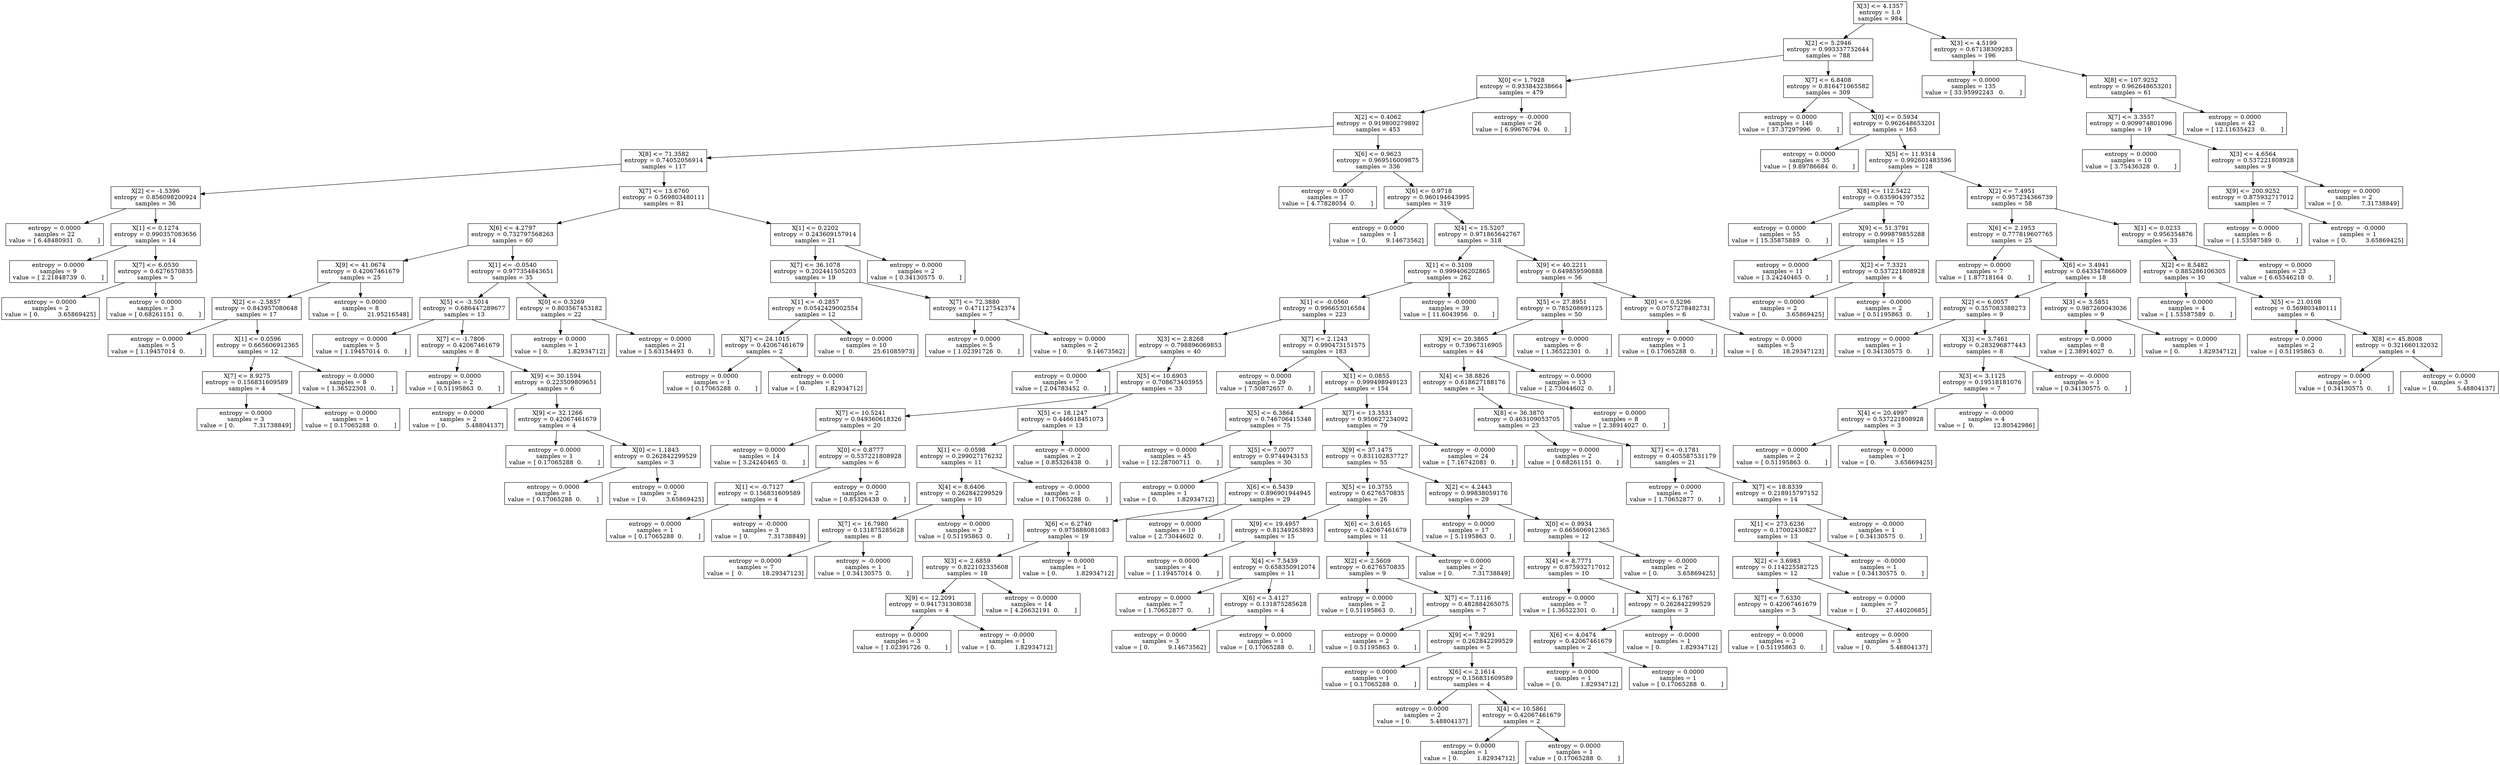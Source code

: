 digraph Tree {
0 [label="X[3] <= 4.1357\nentropy = 1.0\nsamples = 984", shape="box"] ;
1 [label="X[2] <= 5.2946\nentropy = 0.993337732644\nsamples = 788", shape="box"] ;
0 -> 1 ;
2 [label="X[0] <= 1.7928\nentropy = 0.933843238664\nsamples = 479", shape="box"] ;
1 -> 2 ;
3 [label="X[2] <= 0.4062\nentropy = 0.919800279892\nsamples = 453", shape="box"] ;
2 -> 3 ;
4 [label="X[8] <= 71.3582\nentropy = 0.74052056914\nsamples = 117", shape="box"] ;
3 -> 4 ;
5 [label="X[2] <= -1.5396\nentropy = 0.856098200924\nsamples = 36", shape="box"] ;
4 -> 5 ;
6 [label="entropy = 0.0000\nsamples = 22\nvalue = [ 6.48480931  0.        ]", shape="box"] ;
5 -> 6 ;
7 [label="X[1] <= 0.1274\nentropy = 0.990357083656\nsamples = 14", shape="box"] ;
5 -> 7 ;
8 [label="entropy = 0.0000\nsamples = 9\nvalue = [ 2.21848739  0.        ]", shape="box"] ;
7 -> 8 ;
9 [label="X[7] <= 6.0530\nentropy = 0.6276570835\nsamples = 5", shape="box"] ;
7 -> 9 ;
10 [label="entropy = 0.0000\nsamples = 2\nvalue = [ 0.          3.65869425]", shape="box"] ;
9 -> 10 ;
11 [label="entropy = 0.0000\nsamples = 3\nvalue = [ 0.68261151  0.        ]", shape="box"] ;
9 -> 11 ;
12 [label="X[7] <= 13.6760\nentropy = 0.569803480111\nsamples = 81", shape="box"] ;
4 -> 12 ;
13 [label="X[6] <= 4.2797\nentropy = 0.732797568263\nsamples = 60", shape="box"] ;
12 -> 13 ;
14 [label="X[9] <= 41.0674\nentropy = 0.42067461679\nsamples = 25", shape="box"] ;
13 -> 14 ;
15 [label="X[2] <= -2.5857\nentropy = 0.843957080648\nsamples = 17", shape="box"] ;
14 -> 15 ;
16 [label="entropy = 0.0000\nsamples = 5\nvalue = [ 1.19457014  0.        ]", shape="box"] ;
15 -> 16 ;
17 [label="X[1] <= 0.0596\nentropy = 0.665606912365\nsamples = 12", shape="box"] ;
15 -> 17 ;
18 [label="X[7] <= 8.9275\nentropy = 0.156831609589\nsamples = 4", shape="box"] ;
17 -> 18 ;
19 [label="entropy = 0.0000\nsamples = 3\nvalue = [ 0.          7.31738849]", shape="box"] ;
18 -> 19 ;
20 [label="entropy = 0.0000\nsamples = 1\nvalue = [ 0.17065288  0.        ]", shape="box"] ;
18 -> 20 ;
21 [label="entropy = 0.0000\nsamples = 8\nvalue = [ 1.36522301  0.        ]", shape="box"] ;
17 -> 21 ;
22 [label="entropy = 0.0000\nsamples = 8\nvalue = [  0.          21.95216548]", shape="box"] ;
14 -> 22 ;
23 [label="X[1] <= -0.0540\nentropy = 0.977354843651\nsamples = 35", shape="box"] ;
13 -> 23 ;
24 [label="X[5] <= -3.5014\nentropy = 0.686447289677\nsamples = 13", shape="box"] ;
23 -> 24 ;
25 [label="entropy = 0.0000\nsamples = 5\nvalue = [ 1.19457014  0.        ]", shape="box"] ;
24 -> 25 ;
26 [label="X[7] <= -1.7806\nentropy = 0.42067461679\nsamples = 8", shape="box"] ;
24 -> 26 ;
27 [label="entropy = 0.0000\nsamples = 2\nvalue = [ 0.51195863  0.        ]", shape="box"] ;
26 -> 27 ;
28 [label="X[9] <= 30.1594\nentropy = 0.223509809651\nsamples = 6", shape="box"] ;
26 -> 28 ;
29 [label="entropy = 0.0000\nsamples = 2\nvalue = [ 0.          5.48804137]", shape="box"] ;
28 -> 29 ;
30 [label="X[9] <= 32.1266\nentropy = 0.42067461679\nsamples = 4", shape="box"] ;
28 -> 30 ;
31 [label="entropy = 0.0000\nsamples = 1\nvalue = [ 0.17065288  0.        ]", shape="box"] ;
30 -> 31 ;
32 [label="X[0] <= 1.1843\nentropy = 0.262842299529\nsamples = 3", shape="box"] ;
30 -> 32 ;
33 [label="entropy = 0.0000\nsamples = 1\nvalue = [ 0.17065288  0.        ]", shape="box"] ;
32 -> 33 ;
34 [label="entropy = 0.0000\nsamples = 2\nvalue = [ 0.          3.65869425]", shape="box"] ;
32 -> 34 ;
35 [label="X[0] <= 0.3269\nentropy = 0.803567453182\nsamples = 22", shape="box"] ;
23 -> 35 ;
36 [label="entropy = 0.0000\nsamples = 1\nvalue = [ 0.          1.82934712]", shape="box"] ;
35 -> 36 ;
37 [label="entropy = 0.0000\nsamples = 21\nvalue = [ 5.63154493  0.        ]", shape="box"] ;
35 -> 37 ;
38 [label="X[1] <= 0.2202\nentropy = 0.243609157914\nsamples = 21", shape="box"] ;
12 -> 38 ;
39 [label="X[7] <= 36.1078\nentropy = 0.202441505203\nsamples = 19", shape="box"] ;
38 -> 39 ;
40 [label="X[1] <= -0.2857\nentropy = 0.0542429002554\nsamples = 12", shape="box"] ;
39 -> 40 ;
41 [label="X[7] <= 24.1015\nentropy = 0.42067461679\nsamples = 2", shape="box"] ;
40 -> 41 ;
42 [label="entropy = 0.0000\nsamples = 1\nvalue = [ 0.17065288  0.        ]", shape="box"] ;
41 -> 42 ;
43 [label="entropy = 0.0000\nsamples = 1\nvalue = [ 0.          1.82934712]", shape="box"] ;
41 -> 43 ;
44 [label="entropy = 0.0000\nsamples = 10\nvalue = [  0.          25.61085973]", shape="box"] ;
40 -> 44 ;
45 [label="X[7] <= 72.3880\nentropy = 0.471127542374\nsamples = 7", shape="box"] ;
39 -> 45 ;
46 [label="entropy = 0.0000\nsamples = 5\nvalue = [ 1.02391726  0.        ]", shape="box"] ;
45 -> 46 ;
47 [label="entropy = 0.0000\nsamples = 2\nvalue = [ 0.          9.14673562]", shape="box"] ;
45 -> 47 ;
48 [label="entropy = 0.0000\nsamples = 2\nvalue = [ 0.34130575  0.        ]", shape="box"] ;
38 -> 48 ;
49 [label="X[6] <= 0.9623\nentropy = 0.969516009875\nsamples = 336", shape="box"] ;
3 -> 49 ;
50 [label="entropy = 0.0000\nsamples = 17\nvalue = [ 4.77828054  0.        ]", shape="box"] ;
49 -> 50 ;
51 [label="X[6] <= 0.9718\nentropy = 0.960194643995\nsamples = 319", shape="box"] ;
49 -> 51 ;
52 [label="entropy = 0.0000\nsamples = 1\nvalue = [ 0.          9.14673562]", shape="box"] ;
51 -> 52 ;
53 [label="X[4] <= 15.5207\nentropy = 0.971865642767\nsamples = 318", shape="box"] ;
51 -> 53 ;
54 [label="X[1] <= 0.3109\nentropy = 0.999406202865\nsamples = 262", shape="box"] ;
53 -> 54 ;
55 [label="X[1] <= -0.0560\nentropy = 0.996653016584\nsamples = 223", shape="box"] ;
54 -> 55 ;
56 [label="X[3] <= 2.8268\nentropy = 0.798896069853\nsamples = 40", shape="box"] ;
55 -> 56 ;
57 [label="entropy = 0.0000\nsamples = 7\nvalue = [ 2.04783452  0.        ]", shape="box"] ;
56 -> 57 ;
58 [label="X[5] <= 10.6903\nentropy = 0.708673403955\nsamples = 33", shape="box"] ;
56 -> 58 ;
59 [label="X[7] <= 10.5241\nentropy = 0.949360618326\nsamples = 20", shape="box"] ;
58 -> 59 ;
60 [label="entropy = 0.0000\nsamples = 14\nvalue = [ 3.24240465  0.        ]", shape="box"] ;
59 -> 60 ;
61 [label="X[0] <= 0.8777\nentropy = 0.537221808928\nsamples = 6", shape="box"] ;
59 -> 61 ;
62 [label="X[1] <= -0.7127\nentropy = 0.156831609589\nsamples = 4", shape="box"] ;
61 -> 62 ;
63 [label="entropy = 0.0000\nsamples = 1\nvalue = [ 0.17065288  0.        ]", shape="box"] ;
62 -> 63 ;
64 [label="entropy = -0.0000\nsamples = 3\nvalue = [ 0.          7.31738849]", shape="box"] ;
62 -> 64 ;
65 [label="entropy = 0.0000\nsamples = 2\nvalue = [ 0.85326438  0.        ]", shape="box"] ;
61 -> 65 ;
66 [label="X[5] <= 18.1247\nentropy = 0.446618451073\nsamples = 13", shape="box"] ;
58 -> 66 ;
67 [label="X[1] <= -0.0598\nentropy = 0.299027176232\nsamples = 11", shape="box"] ;
66 -> 67 ;
68 [label="X[4] <= 8.6406\nentropy = 0.262842299529\nsamples = 10", shape="box"] ;
67 -> 68 ;
69 [label="X[7] <= 16.7980\nentropy = 0.131875285628\nsamples = 8", shape="box"] ;
68 -> 69 ;
70 [label="entropy = 0.0000\nsamples = 7\nvalue = [  0.          18.29347123]", shape="box"] ;
69 -> 70 ;
71 [label="entropy = -0.0000\nsamples = 1\nvalue = [ 0.34130575  0.        ]", shape="box"] ;
69 -> 71 ;
72 [label="entropy = 0.0000\nsamples = 2\nvalue = [ 0.51195863  0.        ]", shape="box"] ;
68 -> 72 ;
73 [label="entropy = -0.0000\nsamples = 1\nvalue = [ 0.17065288  0.        ]", shape="box"] ;
67 -> 73 ;
74 [label="entropy = -0.0000\nsamples = 2\nvalue = [ 0.85326438  0.        ]", shape="box"] ;
66 -> 74 ;
75 [label="X[7] <= 2.1243\nentropy = 0.990473151575\nsamples = 183", shape="box"] ;
55 -> 75 ;
76 [label="entropy = 0.0000\nsamples = 29\nvalue = [ 7.50872657  0.        ]", shape="box"] ;
75 -> 76 ;
77 [label="X[1] <= 0.0855\nentropy = 0.999498949123\nsamples = 154", shape="box"] ;
75 -> 77 ;
78 [label="X[5] <= 6.3864\nentropy = 0.746706415348\nsamples = 75", shape="box"] ;
77 -> 78 ;
79 [label="entropy = 0.0000\nsamples = 45\nvalue = [ 12.28700711   0.        ]", shape="box"] ;
78 -> 79 ;
80 [label="X[5] <= 7.0077\nentropy = 0.9744943153\nsamples = 30", shape="box"] ;
78 -> 80 ;
81 [label="entropy = 0.0000\nsamples = 1\nvalue = [ 0.          1.82934712]", shape="box"] ;
80 -> 81 ;
82 [label="X[6] <= 6.5439\nentropy = 0.896901944945\nsamples = 29", shape="box"] ;
80 -> 82 ;
83 [label="X[6] <= 6.2740\nentropy = 0.975888081083\nsamples = 19", shape="box"] ;
82 -> 83 ;
84 [label="X[3] <= 2.6859\nentropy = 0.822102335608\nsamples = 18", shape="box"] ;
83 -> 84 ;
85 [label="X[9] <= 12.2091\nentropy = 0.941731308038\nsamples = 4", shape="box"] ;
84 -> 85 ;
86 [label="entropy = 0.0000\nsamples = 3\nvalue = [ 1.02391726  0.        ]", shape="box"] ;
85 -> 86 ;
87 [label="entropy = -0.0000\nsamples = 1\nvalue = [ 0.          1.82934712]", shape="box"] ;
85 -> 87 ;
88 [label="entropy = 0.0000\nsamples = 14\nvalue = [ 4.26632191  0.        ]", shape="box"] ;
84 -> 88 ;
89 [label="entropy = 0.0000\nsamples = 1\nvalue = [ 0.          1.82934712]", shape="box"] ;
83 -> 89 ;
90 [label="entropy = 0.0000\nsamples = 10\nvalue = [ 2.73044602  0.        ]", shape="box"] ;
82 -> 90 ;
91 [label="X[7] <= 13.3531\nentropy = 0.950627234092\nsamples = 79", shape="box"] ;
77 -> 91 ;
92 [label="X[9] <= 37.1475\nentropy = 0.831102837727\nsamples = 55", shape="box"] ;
91 -> 92 ;
93 [label="X[5] <= 10.3755\nentropy = 0.6276570835\nsamples = 26", shape="box"] ;
92 -> 93 ;
94 [label="X[9] <= 19.4957\nentropy = 0.81349263893\nsamples = 15", shape="box"] ;
93 -> 94 ;
95 [label="entropy = 0.0000\nsamples = 4\nvalue = [ 1.19457014  0.        ]", shape="box"] ;
94 -> 95 ;
96 [label="X[4] <= 7.5439\nentropy = 0.658350912074\nsamples = 11", shape="box"] ;
94 -> 96 ;
97 [label="entropy = 0.0000\nsamples = 7\nvalue = [ 1.70652877  0.        ]", shape="box"] ;
96 -> 97 ;
98 [label="X[6] <= 3.4127\nentropy = 0.131875285628\nsamples = 4", shape="box"] ;
96 -> 98 ;
99 [label="entropy = 0.0000\nsamples = 3\nvalue = [ 0.          9.14673562]", shape="box"] ;
98 -> 99 ;
100 [label="entropy = 0.0000\nsamples = 1\nvalue = [ 0.17065288  0.        ]", shape="box"] ;
98 -> 100 ;
101 [label="X[6] <= 3.6165\nentropy = 0.42067461679\nsamples = 11", shape="box"] ;
93 -> 101 ;
102 [label="X[2] <= 2.5609\nentropy = 0.6276570835\nsamples = 9", shape="box"] ;
101 -> 102 ;
103 [label="entropy = 0.0000\nsamples = 2\nvalue = [ 0.51195863  0.        ]", shape="box"] ;
102 -> 103 ;
104 [label="X[7] <= 7.1116\nentropy = 0.482884265075\nsamples = 7", shape="box"] ;
102 -> 104 ;
105 [label="entropy = 0.0000\nsamples = 2\nvalue = [ 0.51195863  0.        ]", shape="box"] ;
104 -> 105 ;
106 [label="X[9] <= 7.9291\nentropy = 0.262842299529\nsamples = 5", shape="box"] ;
104 -> 106 ;
107 [label="entropy = 0.0000\nsamples = 1\nvalue = [ 0.17065288  0.        ]", shape="box"] ;
106 -> 107 ;
108 [label="X[6] <= 2.1614\nentropy = 0.156831609589\nsamples = 4", shape="box"] ;
106 -> 108 ;
109 [label="entropy = 0.0000\nsamples = 2\nvalue = [ 0.          5.48804137]", shape="box"] ;
108 -> 109 ;
110 [label="X[4] <= 10.5861\nentropy = 0.42067461679\nsamples = 2", shape="box"] ;
108 -> 110 ;
111 [label="entropy = 0.0000\nsamples = 1\nvalue = [ 0.          1.82934712]", shape="box"] ;
110 -> 111 ;
112 [label="entropy = 0.0000\nsamples = 1\nvalue = [ 0.17065288  0.        ]", shape="box"] ;
110 -> 112 ;
113 [label="entropy = 0.0000\nsamples = 2\nvalue = [ 0.          7.31738849]", shape="box"] ;
101 -> 113 ;
114 [label="X[2] <= 4.2443\nentropy = 0.99838059176\nsamples = 29", shape="box"] ;
92 -> 114 ;
115 [label="entropy = 0.0000\nsamples = 17\nvalue = [ 5.1195863  0.       ]", shape="box"] ;
114 -> 115 ;
116 [label="X[0] <= 0.9934\nentropy = 0.665606912365\nsamples = 12", shape="box"] ;
114 -> 116 ;
117 [label="X[4] <= 8.7771\nentropy = 0.875932717012\nsamples = 10", shape="box"] ;
116 -> 117 ;
118 [label="entropy = 0.0000\nsamples = 7\nvalue = [ 1.36522301  0.        ]", shape="box"] ;
117 -> 118 ;
119 [label="X[7] <= 6.1767\nentropy = 0.262842299529\nsamples = 3", shape="box"] ;
117 -> 119 ;
120 [label="X[6] <= 4.0474\nentropy = 0.42067461679\nsamples = 2", shape="box"] ;
119 -> 120 ;
121 [label="entropy = 0.0000\nsamples = 1\nvalue = [ 0.          1.82934712]", shape="box"] ;
120 -> 121 ;
122 [label="entropy = 0.0000\nsamples = 1\nvalue = [ 0.17065288  0.        ]", shape="box"] ;
120 -> 122 ;
123 [label="entropy = -0.0000\nsamples = 1\nvalue = [ 0.          1.82934712]", shape="box"] ;
119 -> 123 ;
124 [label="entropy = -0.0000\nsamples = 2\nvalue = [ 0.          3.65869425]", shape="box"] ;
116 -> 124 ;
125 [label="entropy = -0.0000\nsamples = 24\nvalue = [ 7.16742081  0.        ]", shape="box"] ;
91 -> 125 ;
126 [label="entropy = -0.0000\nsamples = 39\nvalue = [ 11.6043956   0.       ]", shape="box"] ;
54 -> 126 ;
127 [label="X[9] <= 40.2211\nentropy = 0.649859590888\nsamples = 56", shape="box"] ;
53 -> 127 ;
128 [label="X[5] <= 27.8951\nentropy = 0.785208691125\nsamples = 50", shape="box"] ;
127 -> 128 ;
129 [label="X[9] <= 20.3865\nentropy = 0.73967316905\nsamples = 44", shape="box"] ;
128 -> 129 ;
130 [label="X[4] <= 38.8826\nentropy = 0.618627188176\nsamples = 31", shape="box"] ;
129 -> 130 ;
131 [label="X[8] <= 36.3870\nentropy = 0.463109053705\nsamples = 23", shape="box"] ;
130 -> 131 ;
132 [label="entropy = 0.0000\nsamples = 2\nvalue = [ 0.68261151  0.        ]", shape="box"] ;
131 -> 132 ;
133 [label="X[7] <= -0.1781\nentropy = 0.405587531179\nsamples = 21", shape="box"] ;
131 -> 133 ;
134 [label="entropy = 0.0000\nsamples = 7\nvalue = [ 1.70652877  0.        ]", shape="box"] ;
133 -> 134 ;
135 [label="X[7] <= 18.8339\nentropy = 0.218915797152\nsamples = 14", shape="box"] ;
133 -> 135 ;
136 [label="X[1] <= 273.6236\nentropy = 0.17002430827\nsamples = 13", shape="box"] ;
135 -> 136 ;
137 [label="X[2] <= 3.6983\nentropy = 0.114225582725\nsamples = 12", shape="box"] ;
136 -> 137 ;
138 [label="X[7] <= 7.6330\nentropy = 0.42067461679\nsamples = 5", shape="box"] ;
137 -> 138 ;
139 [label="entropy = 0.0000\nsamples = 2\nvalue = [ 0.51195863  0.        ]", shape="box"] ;
138 -> 139 ;
140 [label="entropy = 0.0000\nsamples = 3\nvalue = [ 0.          5.48804137]", shape="box"] ;
138 -> 140 ;
141 [label="entropy = 0.0000\nsamples = 7\nvalue = [  0.          27.44020685]", shape="box"] ;
137 -> 141 ;
142 [label="entropy = -0.0000\nsamples = 1\nvalue = [ 0.34130575  0.        ]", shape="box"] ;
136 -> 142 ;
143 [label="entropy = -0.0000\nsamples = 1\nvalue = [ 0.34130575  0.        ]", shape="box"] ;
135 -> 143 ;
144 [label="entropy = 0.0000\nsamples = 8\nvalue = [ 2.38914027  0.        ]", shape="box"] ;
130 -> 144 ;
145 [label="entropy = 0.0000\nsamples = 13\nvalue = [ 2.73044602  0.        ]", shape="box"] ;
129 -> 145 ;
146 [label="entropy = 0.0000\nsamples = 6\nvalue = [ 1.36522301  0.        ]", shape="box"] ;
128 -> 146 ;
147 [label="X[0] <= 0.5296\nentropy = 0.0757278482731\nsamples = 6", shape="box"] ;
127 -> 147 ;
148 [label="entropy = 0.0000\nsamples = 1\nvalue = [ 0.17065288  0.        ]", shape="box"] ;
147 -> 148 ;
149 [label="entropy = 0.0000\nsamples = 5\nvalue = [  0.          18.29347123]", shape="box"] ;
147 -> 149 ;
150 [label="entropy = -0.0000\nsamples = 26\nvalue = [ 6.99676794  0.        ]", shape="box"] ;
2 -> 150 ;
151 [label="X[7] <= 6.8408\nentropy = 0.816471065582\nsamples = 309", shape="box"] ;
1 -> 151 ;
152 [label="entropy = 0.0000\nsamples = 146\nvalue = [ 37.37297996   0.        ]", shape="box"] ;
151 -> 152 ;
153 [label="X[0] <= 0.5934\nentropy = 0.962648653201\nsamples = 163", shape="box"] ;
151 -> 153 ;
154 [label="entropy = 0.0000\nsamples = 35\nvalue = [ 9.89786684  0.        ]", shape="box"] ;
153 -> 154 ;
155 [label="X[5] <= 11.9314\nentropy = 0.992601483596\nsamples = 128", shape="box"] ;
153 -> 155 ;
156 [label="X[8] <= 112.5422\nentropy = 0.635904397352\nsamples = 70", shape="box"] ;
155 -> 156 ;
157 [label="entropy = 0.0000\nsamples = 55\nvalue = [ 15.35875889   0.        ]", shape="box"] ;
156 -> 157 ;
158 [label="X[9] <= 51.3791\nentropy = 0.999879855288\nsamples = 15", shape="box"] ;
156 -> 158 ;
159 [label="entropy = 0.0000\nsamples = 11\nvalue = [ 3.24240465  0.        ]", shape="box"] ;
158 -> 159 ;
160 [label="X[2] <= 7.3321\nentropy = 0.537221808928\nsamples = 4", shape="box"] ;
158 -> 160 ;
161 [label="entropy = 0.0000\nsamples = 2\nvalue = [ 0.          3.65869425]", shape="box"] ;
160 -> 161 ;
162 [label="entropy = -0.0000\nsamples = 2\nvalue = [ 0.51195863  0.        ]", shape="box"] ;
160 -> 162 ;
163 [label="X[2] <= 7.4951\nentropy = 0.957234366739\nsamples = 58", shape="box"] ;
155 -> 163 ;
164 [label="X[6] <= 2.1953\nentropy = 0.777819607765\nsamples = 25", shape="box"] ;
163 -> 164 ;
165 [label="entropy = 0.0000\nsamples = 7\nvalue = [ 1.87718164  0.        ]", shape="box"] ;
164 -> 165 ;
166 [label="X[6] <= 3.4941\nentropy = 0.643347866009\nsamples = 18", shape="box"] ;
164 -> 166 ;
167 [label="X[2] <= 6.0057\nentropy = 0.357083388273\nsamples = 9", shape="box"] ;
166 -> 167 ;
168 [label="entropy = 0.0000\nsamples = 1\nvalue = [ 0.34130575  0.        ]", shape="box"] ;
167 -> 168 ;
169 [label="X[3] <= 3.7461\nentropy = 0.283296877443\nsamples = 8", shape="box"] ;
167 -> 169 ;
170 [label="X[3] <= 3.1125\nentropy = 0.19518181076\nsamples = 7", shape="box"] ;
169 -> 170 ;
171 [label="X[4] <= 20.4997\nentropy = 0.537221808928\nsamples = 3", shape="box"] ;
170 -> 171 ;
172 [label="entropy = 0.0000\nsamples = 2\nvalue = [ 0.51195863  0.        ]", shape="box"] ;
171 -> 172 ;
173 [label="entropy = 0.0000\nsamples = 1\nvalue = [ 0.          3.65869425]", shape="box"] ;
171 -> 173 ;
174 [label="entropy = -0.0000\nsamples = 4\nvalue = [  0.          12.80542986]", shape="box"] ;
170 -> 174 ;
175 [label="entropy = -0.0000\nsamples = 1\nvalue = [ 0.34130575  0.        ]", shape="box"] ;
169 -> 175 ;
176 [label="X[3] <= 3.5851\nentropy = 0.987260043036\nsamples = 9", shape="box"] ;
166 -> 176 ;
177 [label="entropy = 0.0000\nsamples = 8\nvalue = [ 2.38914027  0.        ]", shape="box"] ;
176 -> 177 ;
178 [label="entropy = 0.0000\nsamples = 1\nvalue = [ 0.          1.82934712]", shape="box"] ;
176 -> 178 ;
179 [label="X[1] <= 0.0233\nentropy = 0.956354876\nsamples = 33", shape="box"] ;
163 -> 179 ;
180 [label="X[2] <= 8.5482\nentropy = 0.885286106305\nsamples = 10", shape="box"] ;
179 -> 180 ;
181 [label="entropy = 0.0000\nsamples = 4\nvalue = [ 1.53587589  0.        ]", shape="box"] ;
180 -> 181 ;
182 [label="X[5] <= 21.0108\nentropy = 0.569803480111\nsamples = 6", shape="box"] ;
180 -> 182 ;
183 [label="entropy = 0.0000\nsamples = 2\nvalue = [ 0.51195863  0.        ]", shape="box"] ;
182 -> 183 ;
184 [label="X[8] <= 45.8008\nentropy = 0.321660132032\nsamples = 4", shape="box"] ;
182 -> 184 ;
185 [label="entropy = 0.0000\nsamples = 1\nvalue = [ 0.34130575  0.        ]", shape="box"] ;
184 -> 185 ;
186 [label="entropy = 0.0000\nsamples = 3\nvalue = [ 0.          5.48804137]", shape="box"] ;
184 -> 186 ;
187 [label="entropy = 0.0000\nsamples = 23\nvalue = [ 6.65546218  0.        ]", shape="box"] ;
179 -> 187 ;
188 [label="X[3] <= 4.5199\nentropy = 0.67138309283\nsamples = 196", shape="box"] ;
0 -> 188 ;
189 [label="entropy = 0.0000\nsamples = 135\nvalue = [ 33.95992243   0.        ]", shape="box"] ;
188 -> 189 ;
190 [label="X[8] <= 107.9252\nentropy = 0.962648653201\nsamples = 61", shape="box"] ;
188 -> 190 ;
191 [label="X[7] <= 3.3557\nentropy = 0.909974801096\nsamples = 19", shape="box"] ;
190 -> 191 ;
192 [label="entropy = 0.0000\nsamples = 10\nvalue = [ 3.75436328  0.        ]", shape="box"] ;
191 -> 192 ;
193 [label="X[3] <= 4.6564\nentropy = 0.537221808928\nsamples = 9", shape="box"] ;
191 -> 193 ;
194 [label="X[9] <= 200.9252\nentropy = 0.875932717012\nsamples = 7", shape="box"] ;
193 -> 194 ;
195 [label="entropy = 0.0000\nsamples = 6\nvalue = [ 1.53587589  0.        ]", shape="box"] ;
194 -> 195 ;
196 [label="entropy = -0.0000\nsamples = 1\nvalue = [ 0.          3.65869425]", shape="box"] ;
194 -> 196 ;
197 [label="entropy = 0.0000\nsamples = 2\nvalue = [ 0.          7.31738849]", shape="box"] ;
193 -> 197 ;
198 [label="entropy = 0.0000\nsamples = 42\nvalue = [ 12.11635423   0.        ]", shape="box"] ;
190 -> 198 ;
}